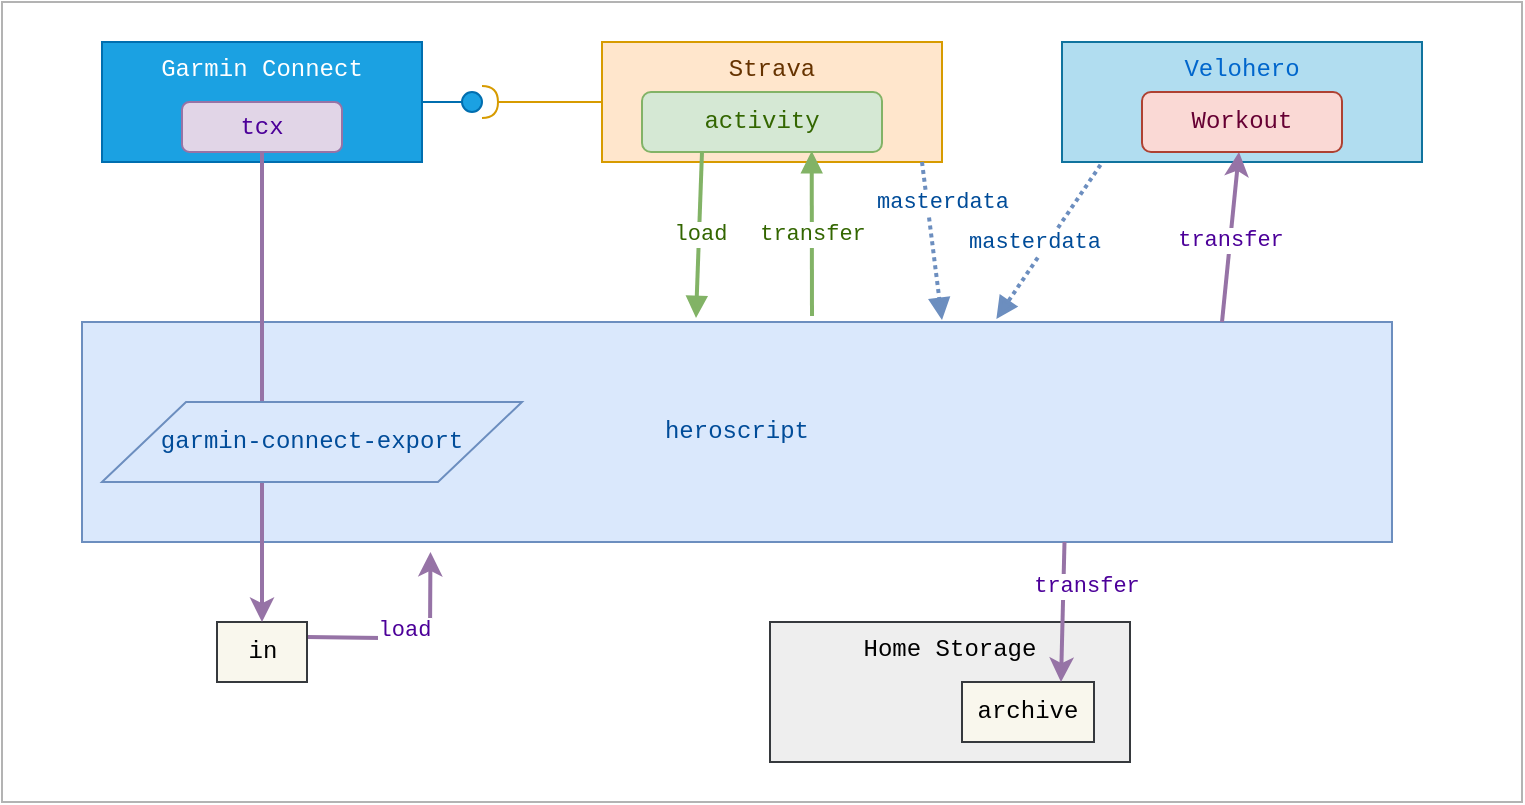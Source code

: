 <mxfile version="13.0.3" type="device"><diagram id="janYPhMcKHZTu9GTnmG_" name="Page-1"><mxGraphModel dx="1088" dy="801" grid="1" gridSize="10" guides="1" tooltips="1" connect="1" arrows="1" fold="1" page="1" pageScale="1" pageWidth="827" pageHeight="1169" math="0" shadow="0"><root><mxCell id="0"/><mxCell id="1" parent="0"/><mxCell id="2pPweWB4L3NQ-HmtipR--46" value="" style="rounded=0;whiteSpace=wrap;html=1;fontFamily=Courier New;fillColor=none;strokeColor=#B3B3B3;" parent="1" vertex="1"><mxGeometry x="30" y="40" width="760" height="400" as="geometry"/></mxCell><mxCell id="2pPweWB4L3NQ-HmtipR--1" value="Garmin Connect" style="rounded=0;whiteSpace=wrap;html=1;verticalAlign=top;fillColor=#1ba1e2;strokeColor=#006EAF;fontColor=#ffffff;fontFamily=Courier New;" parent="1" vertex="1"><mxGeometry x="80" y="60" width="160" height="60" as="geometry"/></mxCell><mxCell id="2pPweWB4L3NQ-HmtipR--3" value="Strava" style="rounded=0;whiteSpace=wrap;html=1;labelPosition=center;verticalLabelPosition=middle;align=center;verticalAlign=top;fillColor=#ffe6cc;strokeColor=#d79b00;fontColor=#663300;fontFamily=Courier New;" parent="1" vertex="1"><mxGeometry x="330" y="60" width="170" height="60" as="geometry"/></mxCell><mxCell id="2pPweWB4L3NQ-HmtipR--4" value="Velohero" style="rounded=0;whiteSpace=wrap;html=1;verticalAlign=top;fillColor=#b1ddf0;strokeColor=#10739e;fontColor=#0066CC;fontFamily=Courier New;" parent="1" vertex="1"><mxGeometry x="560" y="60" width="180" height="60" as="geometry"/></mxCell><mxCell id="2pPweWB4L3NQ-HmtipR--5" value="Home Storage" style="rounded=0;whiteSpace=wrap;html=1;verticalAlign=top;fillColor=#eeeeee;strokeColor=#36393d;fontFamily=Courier New;" parent="1" vertex="1"><mxGeometry x="414" y="350" width="180" height="70" as="geometry"/></mxCell><mxCell id="2pPweWB4L3NQ-HmtipR--10" value="" style="rounded=0;orthogonalLoop=1;jettySize=auto;html=1;endArrow=none;endFill=0;exitX=1;exitY=0.5;exitDx=0;exitDy=0;fillColor=#1ba1e2;strokeColor=#006EAF;fontFamily=Courier New;" parent="1" source="2pPweWB4L3NQ-HmtipR--12" edge="1"><mxGeometry relative="1" as="geometry"><mxPoint x="270" y="155" as="sourcePoint"/><mxPoint x="270" y="90" as="targetPoint"/></mxGeometry></mxCell><mxCell id="2pPweWB4L3NQ-HmtipR--11" value="" style="rounded=0;orthogonalLoop=1;jettySize=auto;html=1;endArrow=halfCircle;endFill=0;endSize=6;strokeWidth=1;exitX=0;exitY=0.5;exitDx=0;exitDy=0;fillColor=#ffe6cc;strokeColor=#d79b00;fontFamily=Courier New;" parent="1" source="2pPweWB4L3NQ-HmtipR--3" edge="1"><mxGeometry relative="1" as="geometry"><mxPoint x="310" y="155" as="sourcePoint"/><mxPoint x="270" y="90" as="targetPoint"/></mxGeometry></mxCell><mxCell id="2pPweWB4L3NQ-HmtipR--12" value="" style="ellipse;whiteSpace=wrap;html=1;fontFamily=Courier New;fontSize=12;fontColor=#ffffff;align=center;strokeColor=#006EAF;fillColor=#1ba1e2;points=[];aspect=fixed;resizable=0;" parent="1" vertex="1"><mxGeometry x="260" y="85" width="10" height="10" as="geometry"/></mxCell><mxCell id="2pPweWB4L3NQ-HmtipR--13" value="" style="rounded=0;orthogonalLoop=1;jettySize=auto;html=1;endArrow=none;endFill=0;exitX=1;exitY=0.5;exitDx=0;exitDy=0;fillColor=#1ba1e2;strokeColor=#006EAF;fontFamily=Courier New;" parent="1" source="2pPweWB4L3NQ-HmtipR--1" target="2pPweWB4L3NQ-HmtipR--12" edge="1"><mxGeometry relative="1" as="geometry"><mxPoint x="200" y="90" as="sourcePoint"/><mxPoint x="270" y="90" as="targetPoint"/></mxGeometry></mxCell><mxCell id="2pPweWB4L3NQ-HmtipR--19" value="heroscript" style="shape=parallelogram;perimeter=parallelogramPerimeter;whiteSpace=wrap;html=1;fillColor=#dae8fc;strokeColor=#6c8ebf;fontColor=#004C99;fontFamily=Courier New;size=0;" parent="1" vertex="1"><mxGeometry x="70" y="200" width="655" height="110" as="geometry"/></mxCell><mxCell id="2pPweWB4L3NQ-HmtipR--24" value="load" style="endArrow=block;html=1;fontColor=#336600;fillColor=#d5e8d4;strokeColor=#82B366;strokeWidth=2;endFill=1;fontFamily=Courier New;exitX=0.25;exitY=1;exitDx=0;exitDy=0;" parent="1" source="2pPweWB4L3NQ-HmtipR--29" edge="1"><mxGeometry width="50" height="50" relative="1" as="geometry"><mxPoint x="390.32" y="356.94" as="sourcePoint"/><mxPoint x="377" y="198" as="targetPoint"/><Array as="points"/></mxGeometry></mxCell><mxCell id="2pPweWB4L3NQ-HmtipR--27" value="masterdata" style="endArrow=block;html=1;exitX=0.5;exitY=1;exitDx=0;exitDy=0;fontColor=#004C99;fillColor=#dae8fc;strokeColor=#6c8ebf;strokeWidth=2;endFill=1;fontFamily=Courier New;dashed=1;dashPattern=1 1;" parent="1" edge="1"><mxGeometry x="-0.47" y="7" width="50" height="50" relative="1" as="geometry"><mxPoint x="490" y="120" as="sourcePoint"/><mxPoint x="500" y="199" as="targetPoint"/><mxPoint as="offset"/></mxGeometry></mxCell><mxCell id="2pPweWB4L3NQ-HmtipR--28" value="masterdata" style="endArrow=block;html=1;exitX=0.107;exitY=1.024;exitDx=0;exitDy=0;fontColor=#004C99;fillColor=#dae8fc;strokeColor=#6c8ebf;strokeWidth=2;endFill=1;fontFamily=Courier New;dashed=1;dashPattern=1 1;exitPerimeter=0;entryX=0.698;entryY=-0.014;entryDx=0;entryDy=0;entryPerimeter=0;" parent="1" source="2pPweWB4L3NQ-HmtipR--4" target="2pPweWB4L3NQ-HmtipR--19" edge="1"><mxGeometry x="0.073" y="-6" width="50" height="50" relative="1" as="geometry"><mxPoint x="450" y="130" as="sourcePoint"/><mxPoint x="450" y="210" as="targetPoint"/><Array as="points"/><mxPoint as="offset"/></mxGeometry></mxCell><mxCell id="2pPweWB4L3NQ-HmtipR--29" value="activity" style="rounded=1;whiteSpace=wrap;html=1;fontFamily=Courier New;fillColor=#d5e8d4;strokeColor=#82b366;fontColor=#336600;" parent="1" vertex="1"><mxGeometry x="350" y="85" width="120" height="30" as="geometry"/></mxCell><mxCell id="2pPweWB4L3NQ-HmtipR--31" value="transfer" style="endArrow=block;html=1;fontColor=#336600;fillColor=#d5e8d4;strokeColor=#82B366;strokeWidth=2;endFill=1;fontFamily=Courier New;entryX=0.707;entryY=0.984;entryDx=0;entryDy=0;entryPerimeter=0;" parent="1" target="2pPweWB4L3NQ-HmtipR--29" edge="1"><mxGeometry width="50" height="50" relative="1" as="geometry"><mxPoint x="435" y="197" as="sourcePoint"/><mxPoint x="375.17" y="207.96" as="targetPoint"/><Array as="points"/></mxGeometry></mxCell><mxCell id="2pPweWB4L3NQ-HmtipR--32" value="tcx" style="rounded=1;whiteSpace=wrap;html=1;fontFamily=Courier New;fillColor=#e1d5e7;strokeColor=#9673a6;fontColor=#4C0099;" parent="1" vertex="1"><mxGeometry x="120" y="90" width="80" height="25" as="geometry"/></mxCell><mxCell id="2pPweWB4L3NQ-HmtipR--34" value="load" style="endArrow=classic;html=1;fontColor=#4C0099;fillColor=#e1d5e7;strokeColor=#9673a6;strokeWidth=2;exitX=1;exitY=0.25;exitDx=0;exitDy=0;fontFamily=Courier New;entryX=0.266;entryY=1.045;entryDx=0;entryDy=0;entryPerimeter=0;" parent="1" source="2pPweWB4L3NQ-HmtipR--35" target="2pPweWB4L3NQ-HmtipR--19" edge="1"><mxGeometry x="0.249" y="13" width="50" height="50" relative="1" as="geometry"><mxPoint x="150" y="125" as="sourcePoint"/><mxPoint x="290" y="387.0" as="targetPoint"/><Array as="points"><mxPoint x="220" y="358"/><mxPoint x="244" y="358"/></Array><mxPoint as="offset"/></mxGeometry></mxCell><mxCell id="2pPweWB4L3NQ-HmtipR--35" value="in" style="rounded=0;whiteSpace=wrap;html=1;fontFamily=Courier New;fillColor=#f9f7ed;strokeColor=#36393d;" parent="1" vertex="1"><mxGeometry x="137.5" y="350" width="45" height="30" as="geometry"/></mxCell><mxCell id="2pPweWB4L3NQ-HmtipR--40" value="archive" style="rounded=0;whiteSpace=wrap;html=1;fontFamily=Courier New;fillColor=#f9f7ed;strokeColor=#36393d;" parent="1" vertex="1"><mxGeometry x="510" y="380" width="66" height="30" as="geometry"/></mxCell><mxCell id="2pPweWB4L3NQ-HmtipR--41" value="transfer" style="endArrow=classic;html=1;fontColor=#4C0099;fillColor=#e1d5e7;strokeColor=#9673a6;strokeWidth=2;fontFamily=Courier New;" parent="1" source="2pPweWB4L3NQ-HmtipR--19" target="2pPweWB4L3NQ-HmtipR--44" edge="1"><mxGeometry x="-0.032" width="50" height="50" relative="1" as="geometry"><mxPoint x="327.5" y="390.0" as="sourcePoint"/><mxPoint x="376.6" y="272.1" as="targetPoint"/><Array as="points"><mxPoint x="640" y="200"/></Array><mxPoint as="offset"/></mxGeometry></mxCell><mxCell id="2pPweWB4L3NQ-HmtipR--42" value="transfer" style="endArrow=classic;html=1;fontColor=#4C0099;fillColor=#e1d5e7;strokeColor=#9673a6;strokeWidth=2;exitX=0.75;exitY=1;exitDx=0;exitDy=0;entryX=0.75;entryY=0;entryDx=0;entryDy=0;fontFamily=Courier New;" parent="1" source="2pPweWB4L3NQ-HmtipR--19" target="2pPweWB4L3NQ-HmtipR--40" edge="1"><mxGeometry x="-0.375" y="11" width="50" height="50" relative="1" as="geometry"><mxPoint x="327.5" y="390.0" as="sourcePoint"/><mxPoint x="376.6" y="272.1" as="targetPoint"/><Array as="points"/><mxPoint as="offset"/></mxGeometry></mxCell><mxCell id="2pPweWB4L3NQ-HmtipR--44" value="Workout" style="rounded=1;whiteSpace=wrap;html=1;fontFamily=Courier New;fillColor=#fad9d5;strokeColor=#ae4132;fontColor=#660033;" parent="1" vertex="1"><mxGeometry x="600" y="85" width="100" height="30" as="geometry"/></mxCell><mxCell id="zCr4ljTnxaGq6ahvZVf--4" value="" style="endArrow=classic;html=1;fontColor=#4C0099;fillColor=#e1d5e7;strokeColor=#9673a6;strokeWidth=2;fontFamily=Courier New;" edge="1" parent="1" source="2pPweWB4L3NQ-HmtipR--32" target="2pPweWB4L3NQ-HmtipR--35"><mxGeometry width="50" height="50" relative="1" as="geometry"><mxPoint x="161.695" y="115" as="sourcePoint"/><mxPoint x="180" y="325" as="targetPoint"/><Array as="points"/></mxGeometry></mxCell><mxCell id="2pPweWB4L3NQ-HmtipR--18" value="garmin-connect-export" style="shape=parallelogram;perimeter=parallelogramPerimeter;whiteSpace=wrap;html=1;fillColor=#dae8fc;strokeColor=#6c8ebf;fontColor=#004C99;fontFamily=Courier New;" parent="1" vertex="1"><mxGeometry x="80" y="240" width="210" height="40" as="geometry"/></mxCell></root></mxGraphModel></diagram></mxfile>